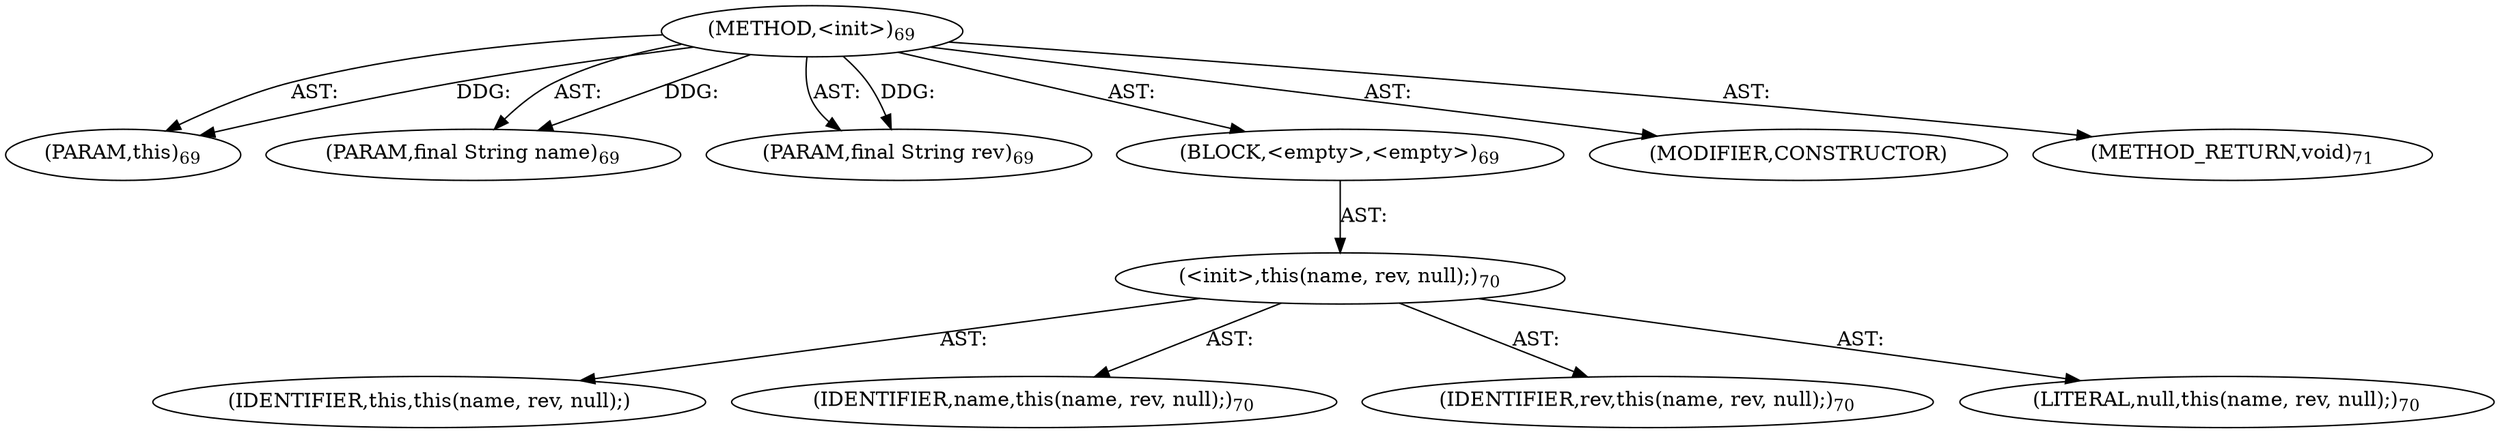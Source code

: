 digraph "&lt;init&gt;" {  
"111669149696" [label = <(METHOD,&lt;init&gt;)<SUB>69</SUB>> ]
"115964116992" [label = <(PARAM,this)<SUB>69</SUB>> ]
"115964116993" [label = <(PARAM,final String name)<SUB>69</SUB>> ]
"115964116994" [label = <(PARAM,final String rev)<SUB>69</SUB>> ]
"25769803776" [label = <(BLOCK,&lt;empty&gt;,&lt;empty&gt;)<SUB>69</SUB>> ]
"30064771072" [label = <(&lt;init&gt;,this(name, rev, null);)<SUB>70</SUB>> ]
"68719476736" [label = <(IDENTIFIER,this,this(name, rev, null);)> ]
"68719476737" [label = <(IDENTIFIER,name,this(name, rev, null);)<SUB>70</SUB>> ]
"68719476738" [label = <(IDENTIFIER,rev,this(name, rev, null);)<SUB>70</SUB>> ]
"90194313216" [label = <(LITERAL,null,this(name, rev, null);)<SUB>70</SUB>> ]
"133143986179" [label = <(MODIFIER,CONSTRUCTOR)> ]
"128849018880" [label = <(METHOD_RETURN,void)<SUB>71</SUB>> ]
  "111669149696" -> "115964116992"  [ label = "AST: "] 
  "111669149696" -> "115964116993"  [ label = "AST: "] 
  "111669149696" -> "115964116994"  [ label = "AST: "] 
  "111669149696" -> "25769803776"  [ label = "AST: "] 
  "111669149696" -> "133143986179"  [ label = "AST: "] 
  "111669149696" -> "128849018880"  [ label = "AST: "] 
  "25769803776" -> "30064771072"  [ label = "AST: "] 
  "30064771072" -> "68719476736"  [ label = "AST: "] 
  "30064771072" -> "68719476737"  [ label = "AST: "] 
  "30064771072" -> "68719476738"  [ label = "AST: "] 
  "30064771072" -> "90194313216"  [ label = "AST: "] 
  "111669149696" -> "115964116992"  [ label = "DDG: "] 
  "111669149696" -> "115964116993"  [ label = "DDG: "] 
  "111669149696" -> "115964116994"  [ label = "DDG: "] 
}
